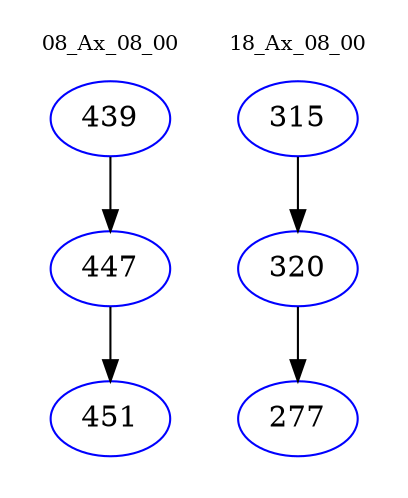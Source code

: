 digraph{
subgraph cluster_0 {
color = white
label = "08_Ax_08_00";
fontsize=10;
T0_439 [label="439", color="blue"]
T0_439 -> T0_447 [color="black"]
T0_447 [label="447", color="blue"]
T0_447 -> T0_451 [color="black"]
T0_451 [label="451", color="blue"]
}
subgraph cluster_1 {
color = white
label = "18_Ax_08_00";
fontsize=10;
T1_315 [label="315", color="blue"]
T1_315 -> T1_320 [color="black"]
T1_320 [label="320", color="blue"]
T1_320 -> T1_277 [color="black"]
T1_277 [label="277", color="blue"]
}
}
